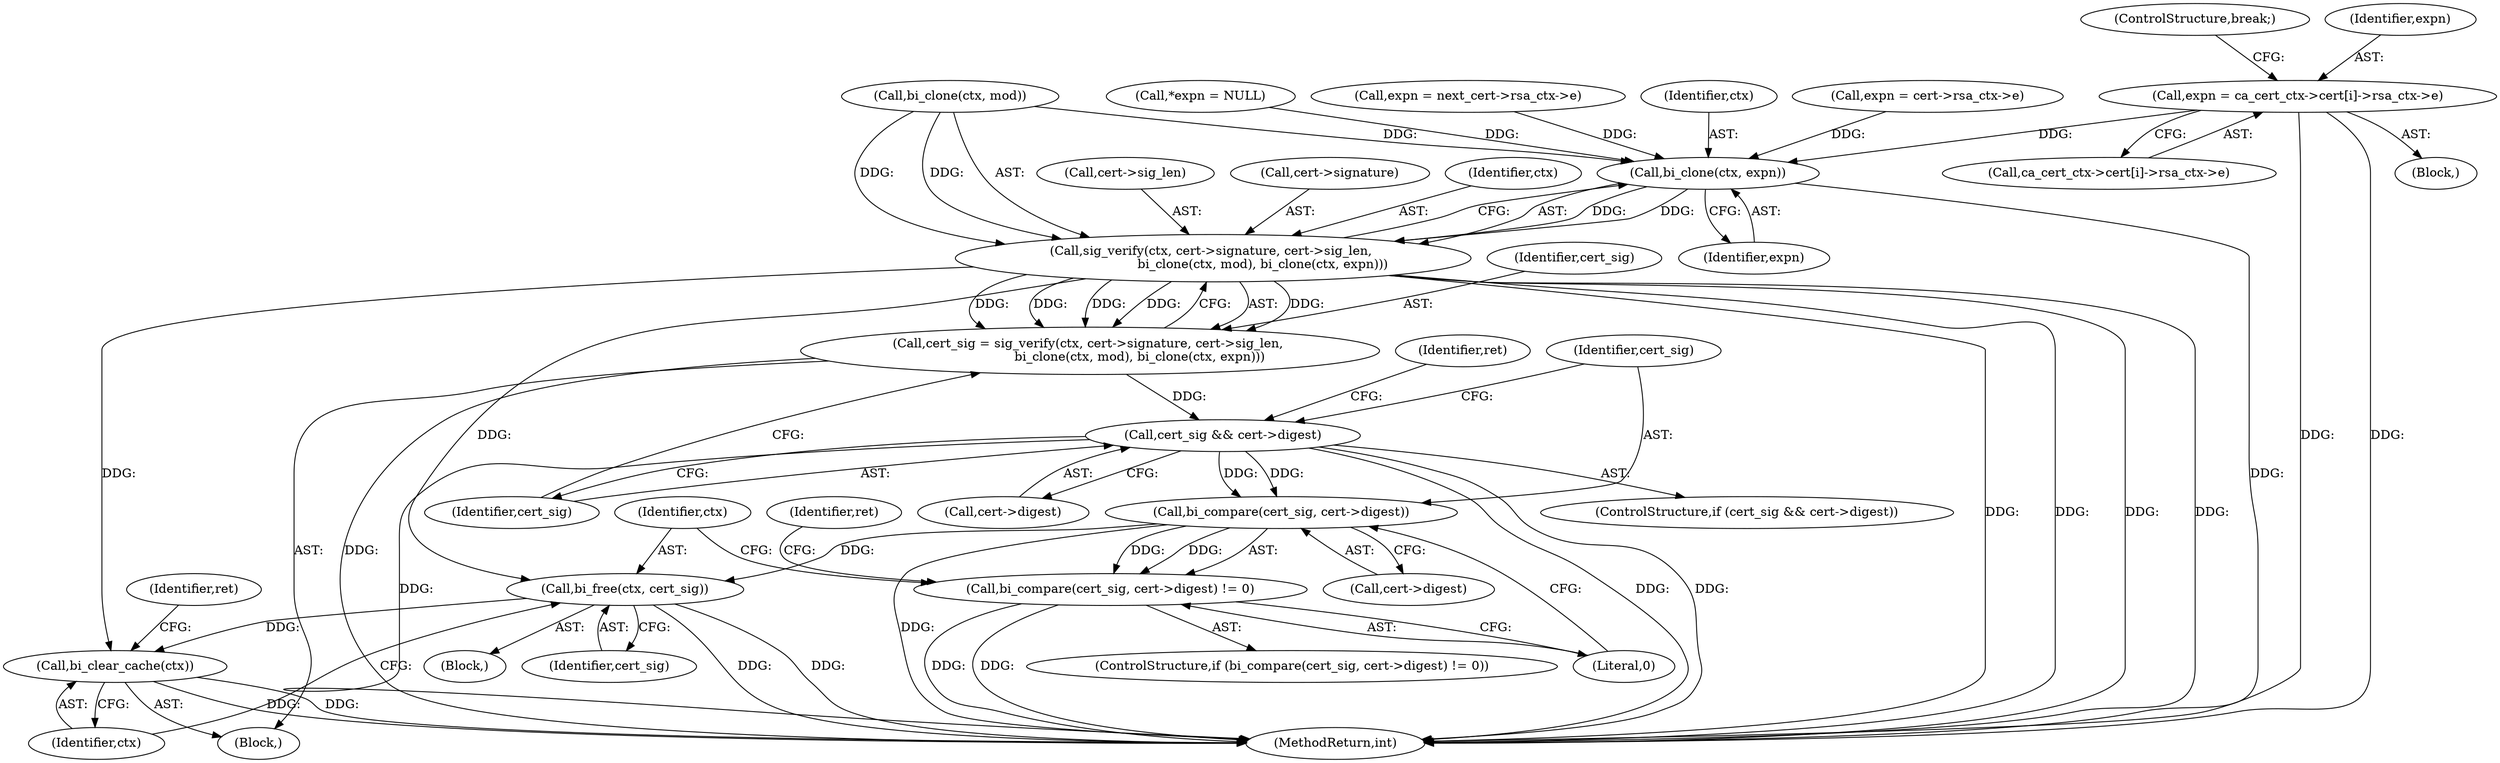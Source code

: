 digraph "0_axtls-8266_5efe2947ab45e81d84b5f707c51d1c64be52f36c_1@array" {
"1000355" [label="(Call,expn = ca_cert_ctx->cert[i]->rsa_ctx->e)"];
"1000442" [label="(Call,bi_clone(ctx, expn))"];
"1000431" [label="(Call,sig_verify(ctx, cert->signature, cert->sig_len, \n                         bi_clone(ctx, mod), bi_clone(ctx, expn)))"];
"1000429" [label="(Call,cert_sig = sig_verify(ctx, cert->signature, cert->sig_len, \n                         bi_clone(ctx, mod), bi_clone(ctx, expn)))"];
"1000446" [label="(Call,cert_sig && cert->digest)"];
"1000454" [label="(Call,bi_compare(cert_sig, cert->digest))"];
"1000453" [label="(Call,bi_compare(cert_sig, cert->digest) != 0)"];
"1000463" [label="(Call,bi_free(ctx, cert_sig))"];
"1000471" [label="(Call,bi_clear_cache(ctx))"];
"1000471" [label="(Call,bi_clear_cache(ctx))"];
"1000454" [label="(Call,bi_compare(cert_sig, cert->digest))"];
"1000439" [label="(Call,bi_clone(ctx, mod))"];
"1000412" [label="(Call,expn = next_cert->rsa_ctx->e)"];
"1000443" [label="(Identifier,ctx)"];
"1000453" [label="(Call,bi_compare(cert_sig, cert->digest) != 0)"];
"1000465" [label="(Identifier,cert_sig)"];
"1000469" [label="(Identifier,ret)"];
"1000456" [label="(Call,cert->digest)"];
"1000474" [label="(Identifier,ret)"];
"1000447" [label="(Identifier,cert_sig)"];
"1000493" [label="(MethodReturn,int)"];
"1000431" [label="(Call,sig_verify(ctx, cert->signature, cert->sig_len, \n                         bi_clone(ctx, mod), bi_clone(ctx, expn)))"];
"1000446" [label="(Call,cert_sig && cert->digest)"];
"1000463" [label="(Call,bi_free(ctx, cert_sig))"];
"1000461" [label="(Identifier,ret)"];
"1000329" [label="(Block,)"];
"1000436" [label="(Call,cert->sig_len)"];
"1000444" [label="(Identifier,expn)"];
"1000357" [label="(Call,ca_cert_ctx->cert[i]->rsa_ctx->e)"];
"1000452" [label="(ControlStructure,if (bi_compare(cert_sig, cert->digest) != 0))"];
"1000464" [label="(Identifier,ctx)"];
"1000366" [label="(ControlStructure,break;)"];
"1000451" [label="(Block,)"];
"1000472" [label="(Identifier,ctx)"];
"1000455" [label="(Identifier,cert_sig)"];
"1000192" [label="(Call,expn = cert->rsa_ctx->e)"];
"1000356" [label="(Identifier,expn)"];
"1000445" [label="(ControlStructure,if (cert_sig && cert->digest))"];
"1000355" [label="(Call,expn = ca_cert_ctx->cert[i]->rsa_ctx->e)"];
"1000442" [label="(Call,bi_clone(ctx, expn))"];
"1000433" [label="(Call,cert->signature)"];
"1000430" [label="(Identifier,cert_sig)"];
"1000459" [label="(Literal,0)"];
"1000432" [label="(Identifier,ctx)"];
"1000429" [label="(Call,cert_sig = sig_verify(ctx, cert->signature, cert->sig_len, \n                         bi_clone(ctx, mod), bi_clone(ctx, expn)))"];
"1000448" [label="(Call,cert->digest)"];
"1000143" [label="(Call,*expn = NULL)"];
"1000120" [label="(Block,)"];
"1000355" -> "1000329"  [label="AST: "];
"1000355" -> "1000357"  [label="CFG: "];
"1000356" -> "1000355"  [label="AST: "];
"1000357" -> "1000355"  [label="AST: "];
"1000366" -> "1000355"  [label="CFG: "];
"1000355" -> "1000493"  [label="DDG: "];
"1000355" -> "1000493"  [label="DDG: "];
"1000355" -> "1000442"  [label="DDG: "];
"1000442" -> "1000431"  [label="AST: "];
"1000442" -> "1000444"  [label="CFG: "];
"1000443" -> "1000442"  [label="AST: "];
"1000444" -> "1000442"  [label="AST: "];
"1000431" -> "1000442"  [label="CFG: "];
"1000442" -> "1000493"  [label="DDG: "];
"1000442" -> "1000431"  [label="DDG: "];
"1000442" -> "1000431"  [label="DDG: "];
"1000439" -> "1000442"  [label="DDG: "];
"1000143" -> "1000442"  [label="DDG: "];
"1000412" -> "1000442"  [label="DDG: "];
"1000192" -> "1000442"  [label="DDG: "];
"1000431" -> "1000429"  [label="AST: "];
"1000432" -> "1000431"  [label="AST: "];
"1000433" -> "1000431"  [label="AST: "];
"1000436" -> "1000431"  [label="AST: "];
"1000439" -> "1000431"  [label="AST: "];
"1000429" -> "1000431"  [label="CFG: "];
"1000431" -> "1000493"  [label="DDG: "];
"1000431" -> "1000493"  [label="DDG: "];
"1000431" -> "1000493"  [label="DDG: "];
"1000431" -> "1000493"  [label="DDG: "];
"1000431" -> "1000429"  [label="DDG: "];
"1000431" -> "1000429"  [label="DDG: "];
"1000431" -> "1000429"  [label="DDG: "];
"1000431" -> "1000429"  [label="DDG: "];
"1000431" -> "1000429"  [label="DDG: "];
"1000439" -> "1000431"  [label="DDG: "];
"1000439" -> "1000431"  [label="DDG: "];
"1000431" -> "1000463"  [label="DDG: "];
"1000431" -> "1000471"  [label="DDG: "];
"1000429" -> "1000120"  [label="AST: "];
"1000430" -> "1000429"  [label="AST: "];
"1000447" -> "1000429"  [label="CFG: "];
"1000429" -> "1000493"  [label="DDG: "];
"1000429" -> "1000446"  [label="DDG: "];
"1000446" -> "1000445"  [label="AST: "];
"1000446" -> "1000447"  [label="CFG: "];
"1000446" -> "1000448"  [label="CFG: "];
"1000447" -> "1000446"  [label="AST: "];
"1000448" -> "1000446"  [label="AST: "];
"1000455" -> "1000446"  [label="CFG: "];
"1000469" -> "1000446"  [label="CFG: "];
"1000446" -> "1000493"  [label="DDG: "];
"1000446" -> "1000493"  [label="DDG: "];
"1000446" -> "1000493"  [label="DDG: "];
"1000446" -> "1000454"  [label="DDG: "];
"1000446" -> "1000454"  [label="DDG: "];
"1000454" -> "1000453"  [label="AST: "];
"1000454" -> "1000456"  [label="CFG: "];
"1000455" -> "1000454"  [label="AST: "];
"1000456" -> "1000454"  [label="AST: "];
"1000459" -> "1000454"  [label="CFG: "];
"1000454" -> "1000493"  [label="DDG: "];
"1000454" -> "1000453"  [label="DDG: "];
"1000454" -> "1000453"  [label="DDG: "];
"1000454" -> "1000463"  [label="DDG: "];
"1000453" -> "1000452"  [label="AST: "];
"1000453" -> "1000459"  [label="CFG: "];
"1000459" -> "1000453"  [label="AST: "];
"1000461" -> "1000453"  [label="CFG: "];
"1000464" -> "1000453"  [label="CFG: "];
"1000453" -> "1000493"  [label="DDG: "];
"1000453" -> "1000493"  [label="DDG: "];
"1000463" -> "1000451"  [label="AST: "];
"1000463" -> "1000465"  [label="CFG: "];
"1000464" -> "1000463"  [label="AST: "];
"1000465" -> "1000463"  [label="AST: "];
"1000472" -> "1000463"  [label="CFG: "];
"1000463" -> "1000493"  [label="DDG: "];
"1000463" -> "1000493"  [label="DDG: "];
"1000463" -> "1000471"  [label="DDG: "];
"1000471" -> "1000120"  [label="AST: "];
"1000471" -> "1000472"  [label="CFG: "];
"1000472" -> "1000471"  [label="AST: "];
"1000474" -> "1000471"  [label="CFG: "];
"1000471" -> "1000493"  [label="DDG: "];
"1000471" -> "1000493"  [label="DDG: "];
}
